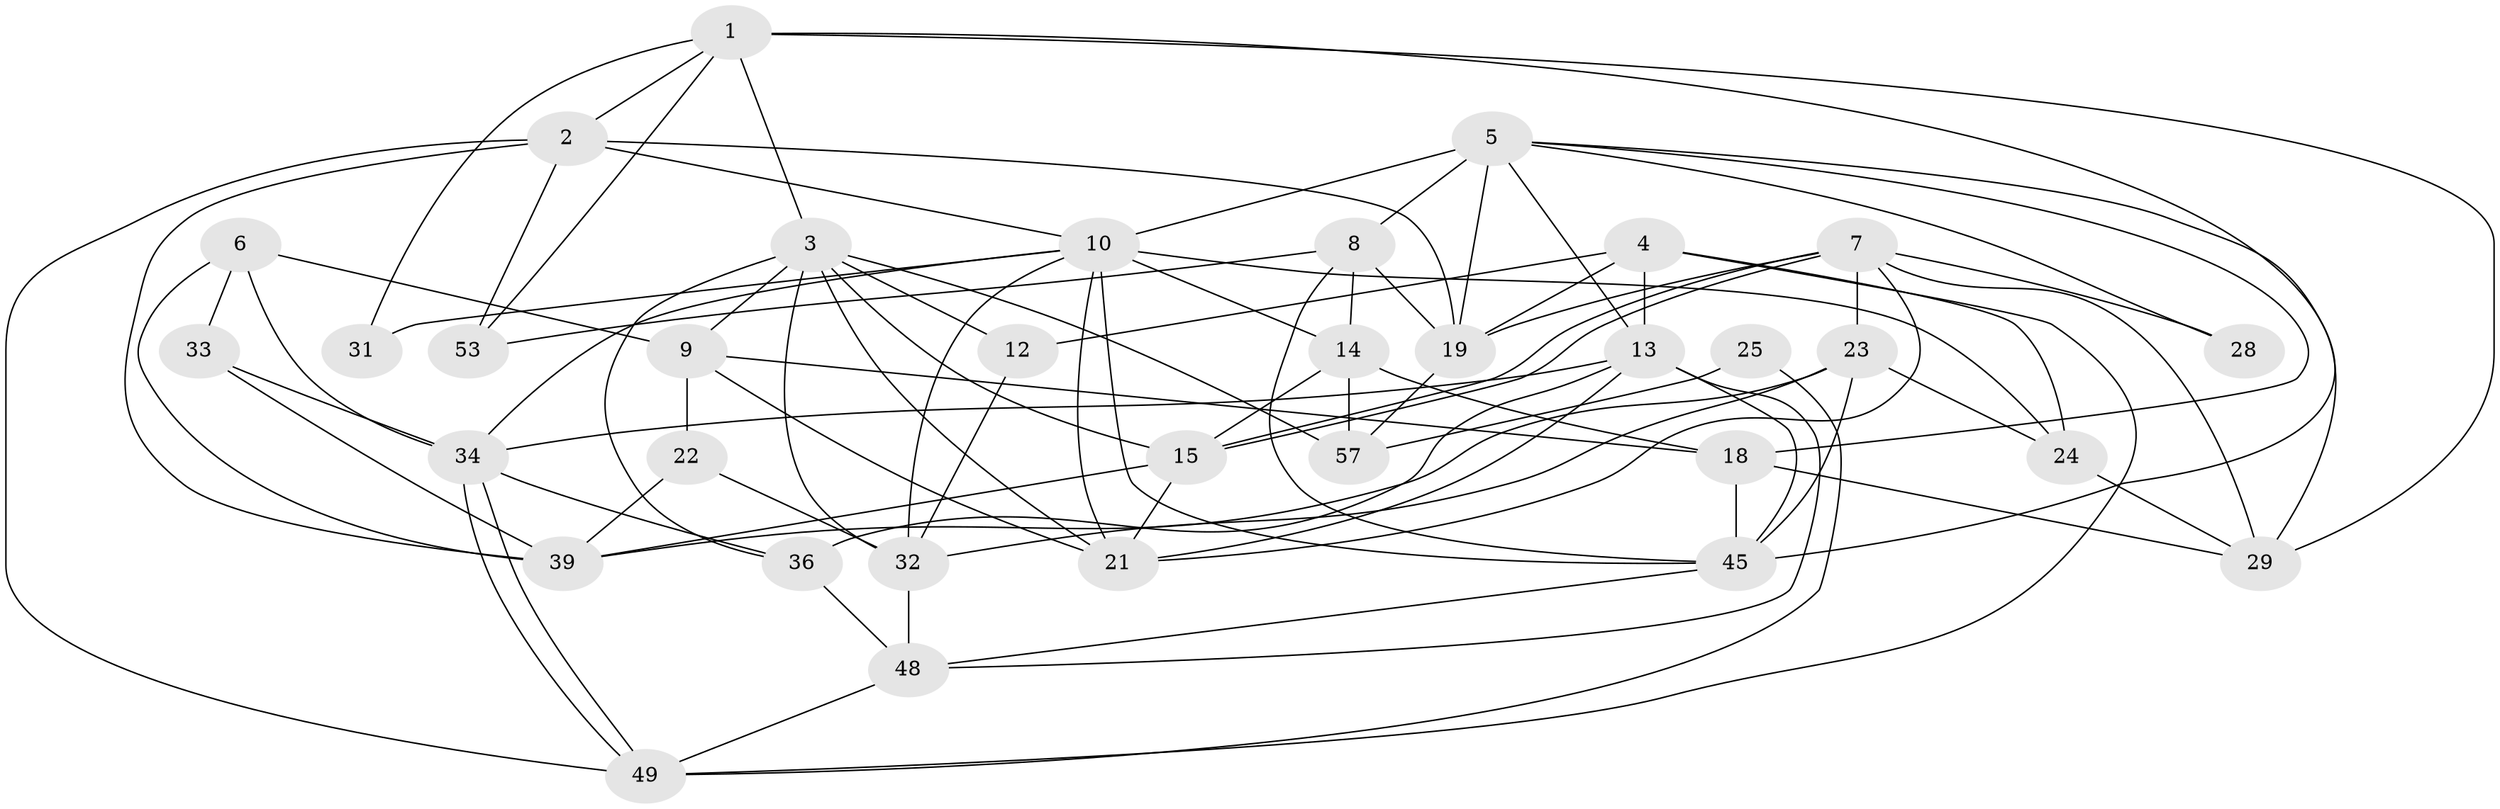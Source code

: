 // Generated by graph-tools (version 1.1) at 2025/52/02/27/25 19:52:05]
// undirected, 34 vertices, 87 edges
graph export_dot {
graph [start="1"]
  node [color=gray90,style=filled];
  1 [super="+20"];
  2 [super="+51"];
  3 [super="+43"];
  4 [super="+11"];
  5 [super="+50"];
  6 [super="+17"];
  7 [super="+44"];
  8 [super="+38"];
  9 [super="+35"];
  10 [super="+37"];
  12;
  13 [super="+16"];
  14 [super="+42"];
  15 [super="+55"];
  18 [super="+47"];
  19 [super="+30"];
  21 [super="+27"];
  22;
  23 [super="+26"];
  24;
  25;
  28;
  29 [super="+41"];
  31;
  32 [super="+40"];
  33;
  34 [super="+58"];
  36 [super="+59"];
  39 [super="+56"];
  45 [super="+46"];
  48;
  49 [super="+52"];
  53 [super="+54"];
  57;
  1 -- 29;
  1 -- 53;
  1 -- 3;
  1 -- 31;
  1 -- 2;
  1 -- 45;
  2 -- 39;
  2 -- 10;
  2 -- 49;
  2 -- 19;
  2 -- 53;
  3 -- 15;
  3 -- 32;
  3 -- 36;
  3 -- 9;
  3 -- 12;
  3 -- 57;
  3 -- 21;
  4 -- 24;
  4 -- 49;
  4 -- 13;
  4 -- 19;
  4 -- 12;
  5 -- 19;
  5 -- 8 [weight=3];
  5 -- 13;
  5 -- 18;
  5 -- 28;
  5 -- 10;
  5 -- 29;
  6 -- 33;
  6 -- 34;
  6 -- 9;
  6 -- 39;
  7 -- 23;
  7 -- 15;
  7 -- 15;
  7 -- 29;
  7 -- 19;
  7 -- 28;
  7 -- 21;
  8 -- 53;
  8 -- 19;
  8 -- 14;
  8 -- 45;
  9 -- 18;
  9 -- 21;
  9 -- 22;
  10 -- 34;
  10 -- 45;
  10 -- 24;
  10 -- 32;
  10 -- 31;
  10 -- 14;
  10 -- 21;
  12 -- 32;
  13 -- 48;
  13 -- 45;
  13 -- 34;
  13 -- 36 [weight=2];
  13 -- 21;
  14 -- 57;
  14 -- 18;
  14 -- 15;
  15 -- 39;
  15 -- 21;
  18 -- 45;
  18 -- 29;
  19 -- 57;
  22 -- 32;
  22 -- 39;
  23 -- 32;
  23 -- 24;
  23 -- 39;
  23 -- 45;
  24 -- 29;
  25 -- 57;
  25 -- 49;
  32 -- 48;
  33 -- 34;
  33 -- 39 [weight=2];
  34 -- 49;
  34 -- 49;
  34 -- 36;
  36 -- 48;
  45 -- 48;
  48 -- 49;
}
